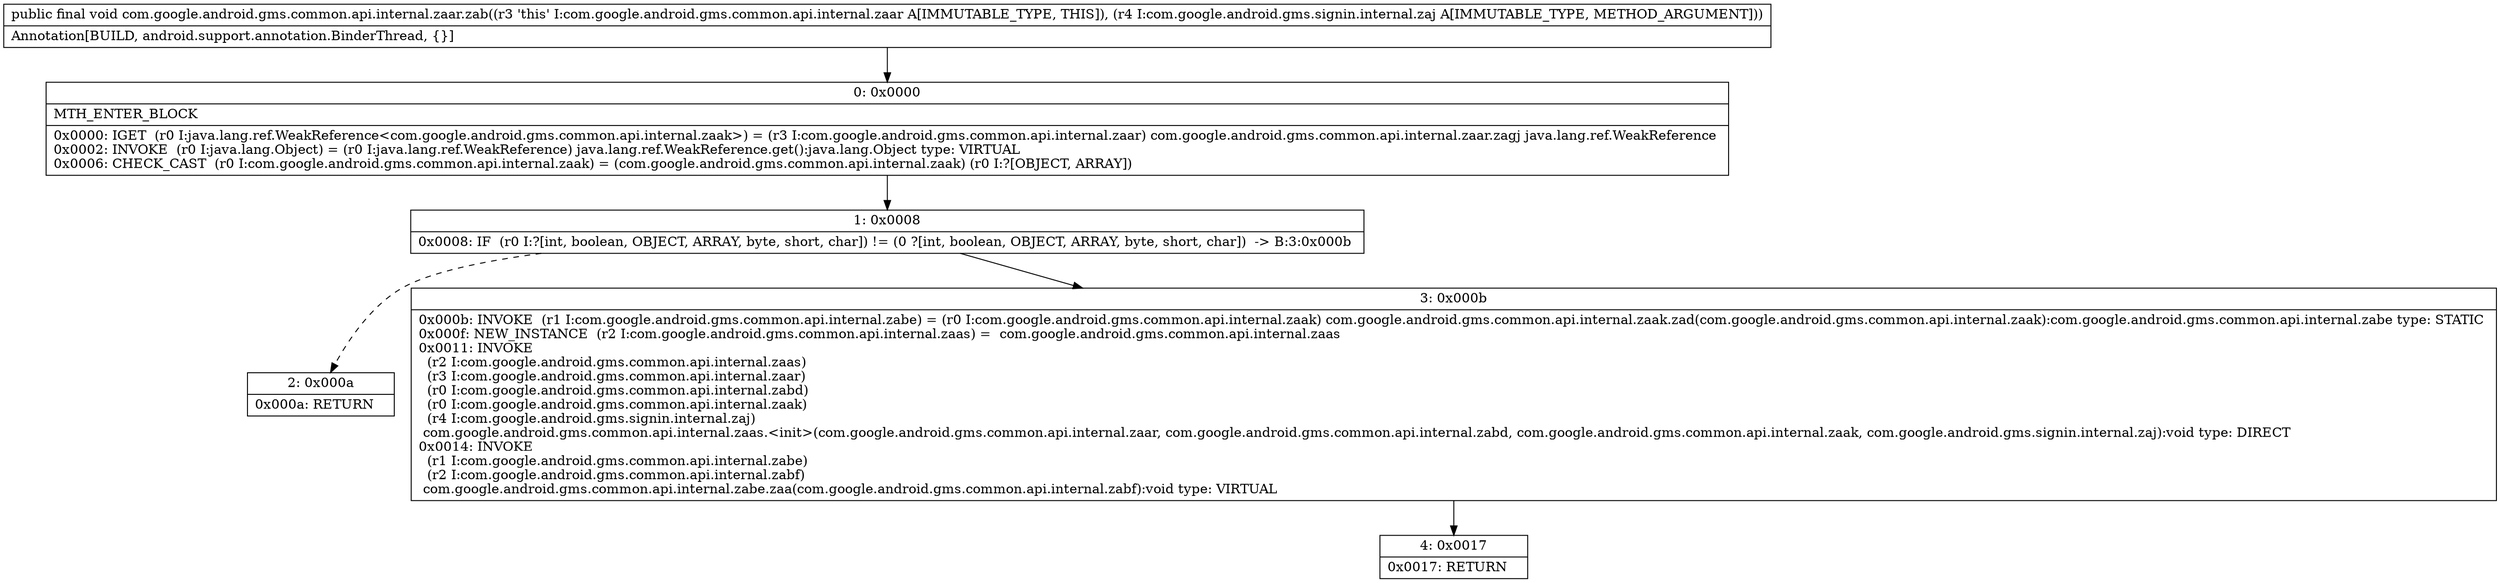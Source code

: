 digraph "CFG forcom.google.android.gms.common.api.internal.zaar.zab(Lcom\/google\/android\/gms\/signin\/internal\/zaj;)V" {
Node_0 [shape=record,label="{0\:\ 0x0000|MTH_ENTER_BLOCK\l|0x0000: IGET  (r0 I:java.lang.ref.WeakReference\<com.google.android.gms.common.api.internal.zaak\>) = (r3 I:com.google.android.gms.common.api.internal.zaar) com.google.android.gms.common.api.internal.zaar.zagj java.lang.ref.WeakReference \l0x0002: INVOKE  (r0 I:java.lang.Object) = (r0 I:java.lang.ref.WeakReference) java.lang.ref.WeakReference.get():java.lang.Object type: VIRTUAL \l0x0006: CHECK_CAST  (r0 I:com.google.android.gms.common.api.internal.zaak) = (com.google.android.gms.common.api.internal.zaak) (r0 I:?[OBJECT, ARRAY]) \l}"];
Node_1 [shape=record,label="{1\:\ 0x0008|0x0008: IF  (r0 I:?[int, boolean, OBJECT, ARRAY, byte, short, char]) != (0 ?[int, boolean, OBJECT, ARRAY, byte, short, char])  \-\> B:3:0x000b \l}"];
Node_2 [shape=record,label="{2\:\ 0x000a|0x000a: RETURN   \l}"];
Node_3 [shape=record,label="{3\:\ 0x000b|0x000b: INVOKE  (r1 I:com.google.android.gms.common.api.internal.zabe) = (r0 I:com.google.android.gms.common.api.internal.zaak) com.google.android.gms.common.api.internal.zaak.zad(com.google.android.gms.common.api.internal.zaak):com.google.android.gms.common.api.internal.zabe type: STATIC \l0x000f: NEW_INSTANCE  (r2 I:com.google.android.gms.common.api.internal.zaas) =  com.google.android.gms.common.api.internal.zaas \l0x0011: INVOKE  \l  (r2 I:com.google.android.gms.common.api.internal.zaas)\l  (r3 I:com.google.android.gms.common.api.internal.zaar)\l  (r0 I:com.google.android.gms.common.api.internal.zabd)\l  (r0 I:com.google.android.gms.common.api.internal.zaak)\l  (r4 I:com.google.android.gms.signin.internal.zaj)\l com.google.android.gms.common.api.internal.zaas.\<init\>(com.google.android.gms.common.api.internal.zaar, com.google.android.gms.common.api.internal.zabd, com.google.android.gms.common.api.internal.zaak, com.google.android.gms.signin.internal.zaj):void type: DIRECT \l0x0014: INVOKE  \l  (r1 I:com.google.android.gms.common.api.internal.zabe)\l  (r2 I:com.google.android.gms.common.api.internal.zabf)\l com.google.android.gms.common.api.internal.zabe.zaa(com.google.android.gms.common.api.internal.zabf):void type: VIRTUAL \l}"];
Node_4 [shape=record,label="{4\:\ 0x0017|0x0017: RETURN   \l}"];
MethodNode[shape=record,label="{public final void com.google.android.gms.common.api.internal.zaar.zab((r3 'this' I:com.google.android.gms.common.api.internal.zaar A[IMMUTABLE_TYPE, THIS]), (r4 I:com.google.android.gms.signin.internal.zaj A[IMMUTABLE_TYPE, METHOD_ARGUMENT]))  | Annotation[BUILD, android.support.annotation.BinderThread, \{\}]\l}"];
MethodNode -> Node_0;
Node_0 -> Node_1;
Node_1 -> Node_2[style=dashed];
Node_1 -> Node_3;
Node_3 -> Node_4;
}

